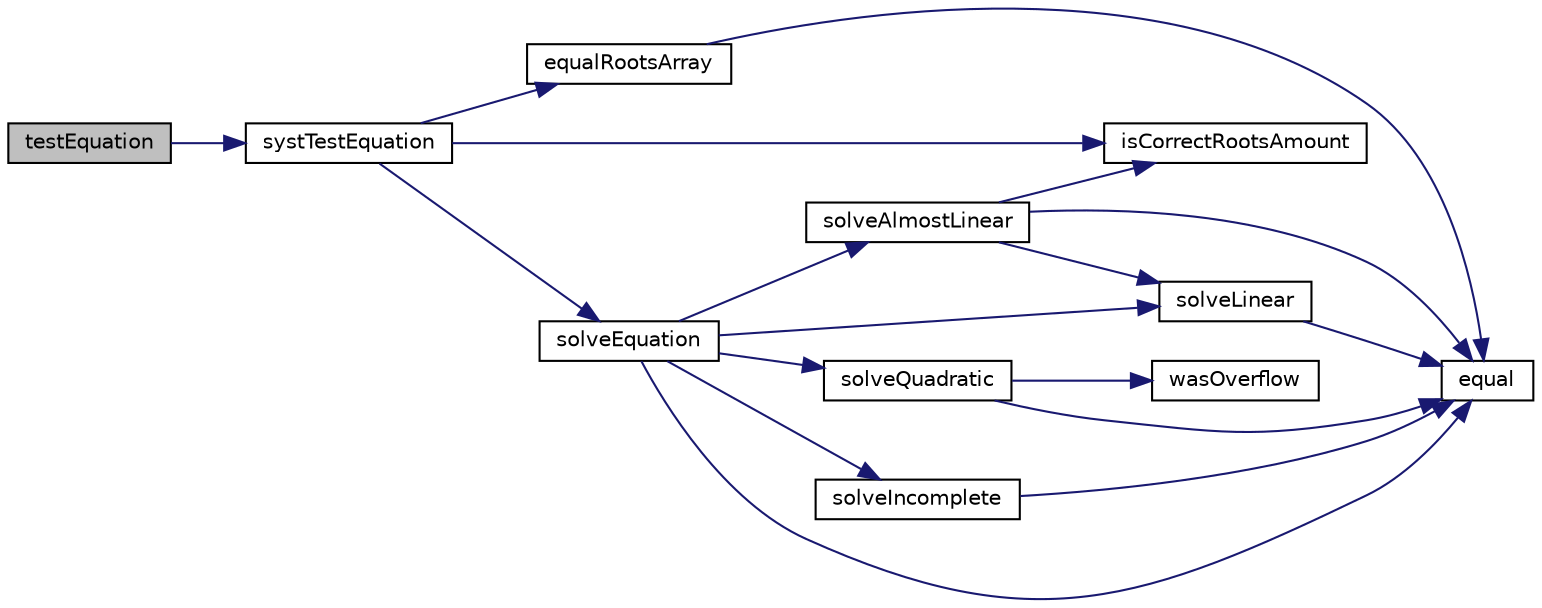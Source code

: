 digraph "testEquation"
{
 // LATEX_PDF_SIZE
  edge [fontname="Helvetica",fontsize="10",labelfontname="Helvetica",labelfontsize="10"];
  node [fontname="Helvetica",fontsize="10",shape=record];
  rankdir="LR";
  Node1 [label="testEquation",height=0.2,width=0.4,color="black", fillcolor="grey75", style="filled", fontcolor="black",tooltip="Test one equation"];
  Node1 -> Node2 [color="midnightblue",fontsize="10",style="solid",fontname="Helvetica"];
  Node2 [label="systTestEquation",height=0.2,width=0.4,color="black", fillcolor="white", style="filled",URL="$test_8cpp.html#a636d0f29a3e5f6ee6fd45e991b62426c",tooltip="gets equation and expected result, solves equation and checks if result is matching with expected"];
  Node2 -> Node3 [color="midnightblue",fontsize="10",style="solid",fontname="Helvetica"];
  Node3 [label="equalRootsArray",height=0.2,width=0.4,color="black", fillcolor="white", style="filled",URL="$test_8cpp.html#a213ce09de5d32af5fb099e93e019acbb",tooltip="checks if sets of roots are match"];
  Node3 -> Node4 [color="midnightblue",fontsize="10",style="solid",fontname="Helvetica"];
  Node4 [label="equal",height=0.2,width=0.4,color="black", fillcolor="white", style="filled",URL="$equation_8cpp.html#a1591fe891371002ed473166e626dc2a3",tooltip=" "];
  Node2 -> Node5 [color="midnightblue",fontsize="10",style="solid",fontname="Helvetica"];
  Node5 [label="isCorrectRootsAmount",height=0.2,width=0.4,color="black", fillcolor="white", style="filled",URL="$equation_8cpp.html#a1a0d165db691b219d57d147d35503a15",tooltip=" "];
  Node2 -> Node6 [color="midnightblue",fontsize="10",style="solid",fontname="Helvetica"];
  Node6 [label="solveEquation",height=0.2,width=0.4,color="black", fillcolor="white", style="filled",URL="$equation_8cpp.html#af076dfe8392a5c30f70f59ee460303a5",tooltip="solves quadratic equation at all cases"];
  Node6 -> Node4 [color="midnightblue",fontsize="10",style="solid",fontname="Helvetica"];
  Node6 -> Node7 [color="midnightblue",fontsize="10",style="solid",fontname="Helvetica"];
  Node7 [label="solveAlmostLinear",height=0.2,width=0.4,color="black", fillcolor="white", style="filled",URL="$equation_8cpp.html#a3a4a930e537a908db6f62863da338081",tooltip="solves quadratic equation that looks like x(ax+b)==0"];
  Node7 -> Node4 [color="midnightblue",fontsize="10",style="solid",fontname="Helvetica"];
  Node7 -> Node5 [color="midnightblue",fontsize="10",style="solid",fontname="Helvetica"];
  Node7 -> Node8 [color="midnightblue",fontsize="10",style="solid",fontname="Helvetica"];
  Node8 [label="solveLinear",height=0.2,width=0.4,color="black", fillcolor="white", style="filled",URL="$equation_8cpp.html#aa43f85eaf6ee4bb70ef883153c537d42",tooltip="Solves linear equation"];
  Node8 -> Node4 [color="midnightblue",fontsize="10",style="solid",fontname="Helvetica"];
  Node6 -> Node9 [color="midnightblue",fontsize="10",style="solid",fontname="Helvetica"];
  Node9 [label="solveIncomplete",height=0.2,width=0.4,color="black", fillcolor="white", style="filled",URL="$equation_8cpp.html#acfaaa05731cb2dec0c6f76002b1ea485",tooltip="solves quadratic equation without coefficient of linear member"];
  Node9 -> Node4 [color="midnightblue",fontsize="10",style="solid",fontname="Helvetica"];
  Node6 -> Node8 [color="midnightblue",fontsize="10",style="solid",fontname="Helvetica"];
  Node6 -> Node10 [color="midnightblue",fontsize="10",style="solid",fontname="Helvetica"];
  Node10 [label="solveQuadratic",height=0.2,width=0.4,color="black", fillcolor="white", style="filled",URL="$equation_8cpp.html#af9d5a1f4d1fbfcc14a1ac02f570f9633",tooltip="solves full quadratic equation"];
  Node10 -> Node4 [color="midnightblue",fontsize="10",style="solid",fontname="Helvetica"];
  Node10 -> Node11 [color="midnightblue",fontsize="10",style="solid",fontname="Helvetica"];
  Node11 [label="wasOverflow",height=0.2,width=0.4,color="black", fillcolor="white", style="filled",URL="$equation_8cpp.html#a3e5480c9c4ad462a5517e23cda2abb08",tooltip=" "];
}
